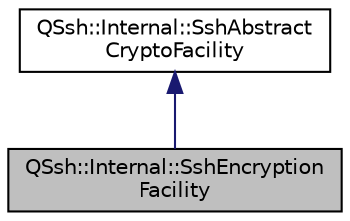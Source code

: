 digraph "QSsh::Internal::SshEncryptionFacility"
{
  edge [fontname="Helvetica",fontsize="10",labelfontname="Helvetica",labelfontsize="10"];
  node [fontname="Helvetica",fontsize="10",shape=record];
  Node2 [label="QSsh::Internal::SshEncryption\lFacility",height=0.2,width=0.4,color="black", fillcolor="grey75", style="filled", fontcolor="black"];
  Node3 -> Node2 [dir="back",color="midnightblue",fontsize="10",style="solid",fontname="Helvetica"];
  Node3 [label="QSsh::Internal::SshAbstract\lCryptoFacility",height=0.2,width=0.4,color="black", fillcolor="white", style="filled",URL="$class_q_ssh_1_1_internal_1_1_ssh_abstract_crypto_facility.html"];
}
